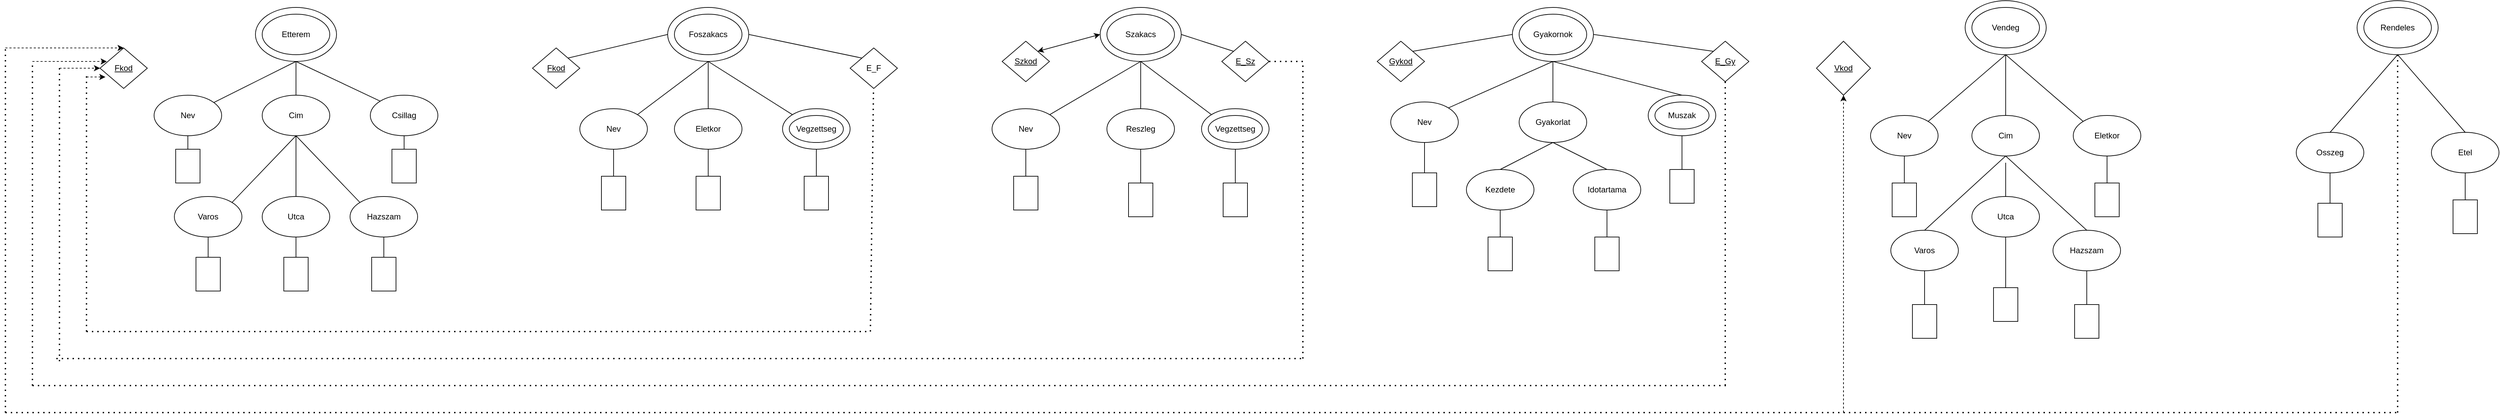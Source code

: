<mxfile version="24.7.8">
  <diagram name="1 oldal" id="NlqOLce3TnXccC74E9RZ">
    <mxGraphModel dx="2181" dy="818" grid="1" gridSize="10" guides="1" tooltips="1" connect="1" arrows="1" fold="1" page="1" pageScale="1" pageWidth="827" pageHeight="1169" math="0" shadow="0">
      <root>
        <mxCell id="0" />
        <mxCell id="1" parent="0" />
        <mxCell id="zIDpHbKwMKDWylaYPo86-1" value="" style="ellipse;whiteSpace=wrap;html=1;" parent="1" vertex="1">
          <mxGeometry x="330" y="120" width="120" height="80" as="geometry" />
        </mxCell>
        <mxCell id="zIDpHbKwMKDWylaYPo86-2" value="Etterem" style="ellipse;whiteSpace=wrap;html=1;" parent="1" vertex="1">
          <mxGeometry x="340" y="130" width="100" height="60" as="geometry" />
        </mxCell>
        <mxCell id="zIDpHbKwMKDWylaYPo86-3" value="Cim" style="ellipse;whiteSpace=wrap;html=1;" parent="1" vertex="1">
          <mxGeometry x="340" y="250" width="100" height="60" as="geometry" />
        </mxCell>
        <mxCell id="zIDpHbKwMKDWylaYPo86-4" value="Csillag" style="ellipse;whiteSpace=wrap;html=1;" parent="1" vertex="1">
          <mxGeometry x="500" y="250" width="100" height="60" as="geometry" />
        </mxCell>
        <mxCell id="zIDpHbKwMKDWylaYPo86-5" value="Nev" style="ellipse;whiteSpace=wrap;html=1;" parent="1" vertex="1">
          <mxGeometry x="180" y="250" width="100" height="60" as="geometry" />
        </mxCell>
        <mxCell id="zIDpHbKwMKDWylaYPo86-6" value="Varos" style="ellipse;whiteSpace=wrap;html=1;" parent="1" vertex="1">
          <mxGeometry x="210" y="400" width="100" height="60" as="geometry" />
        </mxCell>
        <mxCell id="zIDpHbKwMKDWylaYPo86-7" value="Utca" style="ellipse;whiteSpace=wrap;html=1;" parent="1" vertex="1">
          <mxGeometry x="340" y="400" width="100" height="60" as="geometry" />
        </mxCell>
        <mxCell id="zIDpHbKwMKDWylaYPo86-8" value="Hazszam" style="ellipse;whiteSpace=wrap;html=1;" parent="1" vertex="1">
          <mxGeometry x="470" y="400" width="100" height="60" as="geometry" />
        </mxCell>
        <mxCell id="zIDpHbKwMKDWylaYPo86-9" value="" style="ellipse;whiteSpace=wrap;html=1;" parent="1" vertex="1">
          <mxGeometry x="940" y="120" width="120" height="80" as="geometry" />
        </mxCell>
        <mxCell id="zIDpHbKwMKDWylaYPo86-10" value="Foszakacs" style="ellipse;whiteSpace=wrap;html=1;" parent="1" vertex="1">
          <mxGeometry x="950" y="130" width="100" height="60" as="geometry" />
        </mxCell>
        <mxCell id="zIDpHbKwMKDWylaYPo86-11" value="Vegzettseg" style="ellipse;whiteSpace=wrap;html=1;" parent="1" vertex="1">
          <mxGeometry x="1110" y="270" width="100" height="60" as="geometry" />
        </mxCell>
        <mxCell id="zIDpHbKwMKDWylaYPo86-12" value="Eletkor" style="ellipse;whiteSpace=wrap;html=1;" parent="1" vertex="1">
          <mxGeometry x="950" y="270" width="100" height="60" as="geometry" />
        </mxCell>
        <mxCell id="zIDpHbKwMKDWylaYPo86-13" value="Nev" style="ellipse;whiteSpace=wrap;html=1;" parent="1" vertex="1">
          <mxGeometry x="810" y="270" width="100" height="60" as="geometry" />
        </mxCell>
        <mxCell id="zIDpHbKwMKDWylaYPo86-14" value="Vegzettseg" style="ellipse;whiteSpace=wrap;html=1;" parent="1" vertex="1">
          <mxGeometry x="1120" y="280" width="80" height="40" as="geometry" />
        </mxCell>
        <mxCell id="zIDpHbKwMKDWylaYPo86-16" value="" style="rounded=0;whiteSpace=wrap;html=1;" parent="1" vertex="1">
          <mxGeometry x="242" y="490" width="36" height="50" as="geometry" />
        </mxCell>
        <mxCell id="zIDpHbKwMKDWylaYPo86-17" value="" style="rounded=0;whiteSpace=wrap;html=1;" parent="1" vertex="1">
          <mxGeometry x="502" y="490" width="36" height="50" as="geometry" />
        </mxCell>
        <mxCell id="zIDpHbKwMKDWylaYPo86-18" value="" style="rounded=0;whiteSpace=wrap;html=1;" parent="1" vertex="1">
          <mxGeometry x="372" y="490" width="36" height="50" as="geometry" />
        </mxCell>
        <mxCell id="zIDpHbKwMKDWylaYPo86-19" value="" style="rounded=0;whiteSpace=wrap;html=1;" parent="1" vertex="1">
          <mxGeometry x="212" y="330" width="36" height="50" as="geometry" />
        </mxCell>
        <mxCell id="zIDpHbKwMKDWylaYPo86-20" value="" style="rounded=0;whiteSpace=wrap;html=1;" parent="1" vertex="1">
          <mxGeometry x="532" y="330" width="36" height="50" as="geometry" />
        </mxCell>
        <mxCell id="zIDpHbKwMKDWylaYPo86-21" value="" style="rounded=0;whiteSpace=wrap;html=1;" parent="1" vertex="1">
          <mxGeometry x="842" y="370" width="36" height="50" as="geometry" />
        </mxCell>
        <mxCell id="zIDpHbKwMKDWylaYPo86-22" value="" style="rounded=0;whiteSpace=wrap;html=1;" parent="1" vertex="1">
          <mxGeometry x="982" y="370" width="36" height="50" as="geometry" />
        </mxCell>
        <mxCell id="zIDpHbKwMKDWylaYPo86-23" value="" style="rounded=0;whiteSpace=wrap;html=1;" parent="1" vertex="1">
          <mxGeometry x="1142" y="370" width="36" height="50" as="geometry" />
        </mxCell>
        <mxCell id="zIDpHbKwMKDWylaYPo86-24" value="Fkod" style="rhombus;whiteSpace=wrap;html=1;fontStyle=4" parent="1" vertex="1">
          <mxGeometry x="100" y="180" width="70" height="60" as="geometry" />
        </mxCell>
        <mxCell id="zIDpHbKwMKDWylaYPo86-25" value="Fkod" style="rhombus;whiteSpace=wrap;html=1;fontStyle=4" parent="1" vertex="1">
          <mxGeometry x="740" y="180" width="70" height="60" as="geometry" />
        </mxCell>
        <mxCell id="zIDpHbKwMKDWylaYPo86-26" value="E_F" style="rhombus;whiteSpace=wrap;html=1;fontStyle=0" parent="1" vertex="1">
          <mxGeometry x="1210" y="180" width="70" height="60" as="geometry" />
        </mxCell>
        <mxCell id="zIDpHbKwMKDWylaYPo86-27" value="" style="ellipse;whiteSpace=wrap;html=1;" parent="1" vertex="1">
          <mxGeometry x="1580" y="120" width="120" height="80" as="geometry" />
        </mxCell>
        <mxCell id="zIDpHbKwMKDWylaYPo86-28" value="Szakacs" style="ellipse;whiteSpace=wrap;html=1;" parent="1" vertex="1">
          <mxGeometry x="1590" y="130" width="100" height="60" as="geometry" />
        </mxCell>
        <mxCell id="zIDpHbKwMKDWylaYPo86-29" value="Nev" style="ellipse;whiteSpace=wrap;html=1;" parent="1" vertex="1">
          <mxGeometry x="1420" y="270" width="100" height="60" as="geometry" />
        </mxCell>
        <mxCell id="zIDpHbKwMKDWylaYPo86-30" value="Szkod" style="rhombus;whiteSpace=wrap;html=1;fontStyle=4" parent="1" vertex="1">
          <mxGeometry x="1435" y="170" width="70" height="60" as="geometry" />
        </mxCell>
        <mxCell id="zIDpHbKwMKDWylaYPo86-31" value="Reszleg" style="ellipse;whiteSpace=wrap;html=1;" parent="1" vertex="1">
          <mxGeometry x="1590" y="270" width="100" height="60" as="geometry" />
        </mxCell>
        <mxCell id="zIDpHbKwMKDWylaYPo86-32" value="Vegzettseg" style="ellipse;whiteSpace=wrap;html=1;" parent="1" vertex="1">
          <mxGeometry x="1730" y="270" width="100" height="60" as="geometry" />
        </mxCell>
        <mxCell id="zIDpHbKwMKDWylaYPo86-33" value="Vegzettseg" style="ellipse;whiteSpace=wrap;html=1;" parent="1" vertex="1">
          <mxGeometry x="1740" y="280" width="80" height="40" as="geometry" />
        </mxCell>
        <mxCell id="zIDpHbKwMKDWylaYPo86-34" value="E_Sz" style="rhombus;whiteSpace=wrap;html=1;fontStyle=4" parent="1" vertex="1">
          <mxGeometry x="1760" y="170" width="70" height="60" as="geometry" />
        </mxCell>
        <mxCell id="zIDpHbKwMKDWylaYPo86-35" value="" style="ellipse;whiteSpace=wrap;html=1;" parent="1" vertex="1">
          <mxGeometry x="2190" y="120" width="120" height="80" as="geometry" />
        </mxCell>
        <mxCell id="zIDpHbKwMKDWylaYPo86-36" value="Gyakornok" style="ellipse;whiteSpace=wrap;html=1;" parent="1" vertex="1">
          <mxGeometry x="2200" y="130" width="100" height="60" as="geometry" />
        </mxCell>
        <mxCell id="zIDpHbKwMKDWylaYPo86-38" value="Nev" style="ellipse;whiteSpace=wrap;html=1;" parent="1" vertex="1">
          <mxGeometry x="2010" y="260" width="100" height="60" as="geometry" />
        </mxCell>
        <mxCell id="zIDpHbKwMKDWylaYPo86-39" value="Gyakorlat" style="ellipse;whiteSpace=wrap;html=1;" parent="1" vertex="1">
          <mxGeometry x="2200" y="260" width="100" height="60" as="geometry" />
        </mxCell>
        <mxCell id="zIDpHbKwMKDWylaYPo86-40" value="Nev" style="ellipse;whiteSpace=wrap;html=1;" parent="1" vertex="1">
          <mxGeometry x="2391" y="250" width="100" height="60" as="geometry" />
        </mxCell>
        <mxCell id="zIDpHbKwMKDWylaYPo86-41" value="Gykod" style="rhombus;whiteSpace=wrap;html=1;fontStyle=4" parent="1" vertex="1">
          <mxGeometry x="1990" y="170" width="70" height="60" as="geometry" />
        </mxCell>
        <mxCell id="zIDpHbKwMKDWylaYPo86-42" value="Muszak" style="ellipse;whiteSpace=wrap;html=1;" parent="1" vertex="1">
          <mxGeometry x="2401" y="260" width="80" height="40" as="geometry" />
        </mxCell>
        <mxCell id="zIDpHbKwMKDWylaYPo86-44" value="Kezdete" style="ellipse;whiteSpace=wrap;html=1;" parent="1" vertex="1">
          <mxGeometry x="2122" y="360" width="100" height="60" as="geometry" />
        </mxCell>
        <mxCell id="zIDpHbKwMKDWylaYPo86-45" value="Idotartama" style="ellipse;whiteSpace=wrap;html=1;" parent="1" vertex="1">
          <mxGeometry x="2280" y="360" width="100" height="60" as="geometry" />
        </mxCell>
        <mxCell id="zIDpHbKwMKDWylaYPo86-46" value="" style="rounded=0;whiteSpace=wrap;html=1;" parent="1" vertex="1">
          <mxGeometry x="2423" y="360" width="36" height="50" as="geometry" />
        </mxCell>
        <mxCell id="zIDpHbKwMKDWylaYPo86-47" value="" style="rounded=0;whiteSpace=wrap;html=1;" parent="1" vertex="1">
          <mxGeometry x="2312" y="460" width="36" height="50" as="geometry" />
        </mxCell>
        <mxCell id="zIDpHbKwMKDWylaYPo86-48" value="" style="rounded=0;whiteSpace=wrap;html=1;" parent="1" vertex="1">
          <mxGeometry x="2154" y="460" width="36" height="50" as="geometry" />
        </mxCell>
        <mxCell id="zIDpHbKwMKDWylaYPo86-49" value="" style="rounded=0;whiteSpace=wrap;html=1;" parent="1" vertex="1">
          <mxGeometry x="2042" y="365" width="36" height="50" as="geometry" />
        </mxCell>
        <mxCell id="zIDpHbKwMKDWylaYPo86-50" value="" style="rounded=0;whiteSpace=wrap;html=1;" parent="1" vertex="1">
          <mxGeometry x="1762" y="380" width="36" height="50" as="geometry" />
        </mxCell>
        <mxCell id="zIDpHbKwMKDWylaYPo86-51" value="" style="rounded=0;whiteSpace=wrap;html=1;" parent="1" vertex="1">
          <mxGeometry x="1622" y="380" width="36" height="50" as="geometry" />
        </mxCell>
        <mxCell id="zIDpHbKwMKDWylaYPo86-52" value="" style="rounded=0;whiteSpace=wrap;html=1;" parent="1" vertex="1">
          <mxGeometry x="1452" y="370" width="36" height="50" as="geometry" />
        </mxCell>
        <mxCell id="zIDpHbKwMKDWylaYPo86-54" value="" style="endArrow=none;dashed=1;html=1;dashPattern=1 3;strokeWidth=2;rounded=0;" parent="1" target="zIDpHbKwMKDWylaYPo86-26" edge="1">
          <mxGeometry width="50" height="50" relative="1" as="geometry">
            <mxPoint x="1240" y="600" as="sourcePoint" />
            <mxPoint x="760" y="300" as="targetPoint" />
          </mxGeometry>
        </mxCell>
        <mxCell id="zIDpHbKwMKDWylaYPo86-55" value="" style="endArrow=none;dashed=1;html=1;dashPattern=1 3;strokeWidth=2;rounded=0;" parent="1" edge="1">
          <mxGeometry width="50" height="50" relative="1" as="geometry">
            <mxPoint x="80" y="600" as="sourcePoint" />
            <mxPoint x="1240" y="600" as="targetPoint" />
          </mxGeometry>
        </mxCell>
        <mxCell id="zIDpHbKwMKDWylaYPo86-56" value="" style="endArrow=none;dashed=1;html=1;dashPattern=1 3;strokeWidth=2;rounded=0;" parent="1" edge="1">
          <mxGeometry width="50" height="50" relative="1" as="geometry">
            <mxPoint x="80" y="600" as="sourcePoint" />
            <mxPoint x="80" y="220" as="targetPoint" />
          </mxGeometry>
        </mxCell>
        <mxCell id="zIDpHbKwMKDWylaYPo86-58" value="" style="endArrow=classic;html=1;rounded=0;dashed=1;entryX=0.114;entryY=0.717;entryDx=0;entryDy=0;entryPerimeter=0;" parent="1" target="zIDpHbKwMKDWylaYPo86-24" edge="1">
          <mxGeometry width="50" height="50" relative="1" as="geometry">
            <mxPoint x="80" y="223" as="sourcePoint" />
            <mxPoint x="680" y="260" as="targetPoint" />
          </mxGeometry>
        </mxCell>
        <mxCell id="zIDpHbKwMKDWylaYPo86-59" value="" style="endArrow=none;html=1;rounded=0;entryX=0.5;entryY=1;entryDx=0;entryDy=0;" parent="1" source="zIDpHbKwMKDWylaYPo86-5" target="zIDpHbKwMKDWylaYPo86-1" edge="1">
          <mxGeometry width="50" height="50" relative="1" as="geometry">
            <mxPoint x="710" y="350" as="sourcePoint" />
            <mxPoint x="760" y="300" as="targetPoint" />
          </mxGeometry>
        </mxCell>
        <mxCell id="zIDpHbKwMKDWylaYPo86-60" value="" style="endArrow=none;html=1;rounded=0;entryX=0.5;entryY=1;entryDx=0;entryDy=0;exitX=0;exitY=0;exitDx=0;exitDy=0;" parent="1" source="zIDpHbKwMKDWylaYPo86-4" target="zIDpHbKwMKDWylaYPo86-1" edge="1">
          <mxGeometry width="50" height="50" relative="1" as="geometry">
            <mxPoint x="710" y="350" as="sourcePoint" />
            <mxPoint x="760" y="300" as="targetPoint" />
          </mxGeometry>
        </mxCell>
        <mxCell id="zIDpHbKwMKDWylaYPo86-63" value="" style="endArrow=none;html=1;rounded=0;exitX=0.5;exitY=0;exitDx=0;exitDy=0;" parent="1" source="zIDpHbKwMKDWylaYPo86-3" edge="1">
          <mxGeometry width="50" height="50" relative="1" as="geometry">
            <mxPoint x="710" y="350" as="sourcePoint" />
            <mxPoint x="390" y="200" as="targetPoint" />
          </mxGeometry>
        </mxCell>
        <mxCell id="zIDpHbKwMKDWylaYPo86-64" value="" style="endArrow=none;html=1;rounded=0;entryX=0.5;entryY=1;entryDx=0;entryDy=0;exitX=0.5;exitY=0;exitDx=0;exitDy=0;" parent="1" source="zIDpHbKwMKDWylaYPo86-20" target="zIDpHbKwMKDWylaYPo86-4" edge="1">
          <mxGeometry width="50" height="50" relative="1" as="geometry">
            <mxPoint x="710" y="350" as="sourcePoint" />
            <mxPoint x="760" y="300" as="targetPoint" />
          </mxGeometry>
        </mxCell>
        <mxCell id="zIDpHbKwMKDWylaYPo86-65" value="" style="endArrow=none;html=1;rounded=0;entryX=0.5;entryY=1;entryDx=0;entryDy=0;exitX=0.5;exitY=0;exitDx=0;exitDy=0;" parent="1" source="zIDpHbKwMKDWylaYPo86-19" target="zIDpHbKwMKDWylaYPo86-5" edge="1">
          <mxGeometry width="50" height="50" relative="1" as="geometry">
            <mxPoint x="710" y="350" as="sourcePoint" />
            <mxPoint x="760" y="300" as="targetPoint" />
          </mxGeometry>
        </mxCell>
        <mxCell id="zIDpHbKwMKDWylaYPo86-66" value="" style="endArrow=none;html=1;rounded=0;entryX=0.5;entryY=1;entryDx=0;entryDy=0;exitX=1;exitY=0;exitDx=0;exitDy=0;" parent="1" source="zIDpHbKwMKDWylaYPo86-6" target="zIDpHbKwMKDWylaYPo86-3" edge="1">
          <mxGeometry width="50" height="50" relative="1" as="geometry">
            <mxPoint x="710" y="350" as="sourcePoint" />
            <mxPoint x="760" y="300" as="targetPoint" />
          </mxGeometry>
        </mxCell>
        <mxCell id="zIDpHbKwMKDWylaYPo86-67" value="" style="endArrow=none;html=1;rounded=0;exitX=0.5;exitY=0;exitDx=0;exitDy=0;" parent="1" source="zIDpHbKwMKDWylaYPo86-7" edge="1">
          <mxGeometry width="50" height="50" relative="1" as="geometry">
            <mxPoint x="710" y="350" as="sourcePoint" />
            <mxPoint x="390" y="310" as="targetPoint" />
          </mxGeometry>
        </mxCell>
        <mxCell id="zIDpHbKwMKDWylaYPo86-68" value="" style="endArrow=none;html=1;rounded=0;entryX=0.5;entryY=1;entryDx=0;entryDy=0;exitX=0;exitY=0;exitDx=0;exitDy=0;" parent="1" source="zIDpHbKwMKDWylaYPo86-8" target="zIDpHbKwMKDWylaYPo86-3" edge="1">
          <mxGeometry width="50" height="50" relative="1" as="geometry">
            <mxPoint x="710" y="350" as="sourcePoint" />
            <mxPoint x="760" y="300" as="targetPoint" />
          </mxGeometry>
        </mxCell>
        <mxCell id="zIDpHbKwMKDWylaYPo86-69" value="" style="endArrow=none;html=1;rounded=0;entryX=0.5;entryY=1;entryDx=0;entryDy=0;exitX=0.5;exitY=0;exitDx=0;exitDy=0;" parent="1" source="zIDpHbKwMKDWylaYPo86-16" target="zIDpHbKwMKDWylaYPo86-6" edge="1">
          <mxGeometry width="50" height="50" relative="1" as="geometry">
            <mxPoint x="710" y="350" as="sourcePoint" />
            <mxPoint x="760" y="300" as="targetPoint" />
          </mxGeometry>
        </mxCell>
        <mxCell id="zIDpHbKwMKDWylaYPo86-70" value="" style="endArrow=none;html=1;rounded=0;entryX=0.5;entryY=1;entryDx=0;entryDy=0;exitX=0.5;exitY=0;exitDx=0;exitDy=0;" parent="1" source="zIDpHbKwMKDWylaYPo86-18" target="zIDpHbKwMKDWylaYPo86-7" edge="1">
          <mxGeometry width="50" height="50" relative="1" as="geometry">
            <mxPoint x="710" y="350" as="sourcePoint" />
            <mxPoint x="760" y="300" as="targetPoint" />
          </mxGeometry>
        </mxCell>
        <mxCell id="zIDpHbKwMKDWylaYPo86-71" value="" style="endArrow=none;html=1;rounded=0;entryX=1;entryY=0.5;entryDx=0;entryDy=0;exitX=0;exitY=0;exitDx=0;exitDy=0;" parent="1" source="zIDpHbKwMKDWylaYPo86-26" target="zIDpHbKwMKDWylaYPo86-9" edge="1">
          <mxGeometry width="50" height="50" relative="1" as="geometry">
            <mxPoint x="710" y="350" as="sourcePoint" />
            <mxPoint x="760" y="300" as="targetPoint" />
          </mxGeometry>
        </mxCell>
        <mxCell id="zIDpHbKwMKDWylaYPo86-72" value="" style="endArrow=none;html=1;rounded=0;entryX=0;entryY=0.5;entryDx=0;entryDy=0;exitX=1;exitY=0;exitDx=0;exitDy=0;" parent="1" source="zIDpHbKwMKDWylaYPo86-25" target="zIDpHbKwMKDWylaYPo86-9" edge="1">
          <mxGeometry width="50" height="50" relative="1" as="geometry">
            <mxPoint x="710" y="350" as="sourcePoint" />
            <mxPoint x="760" y="300" as="targetPoint" />
          </mxGeometry>
        </mxCell>
        <mxCell id="zIDpHbKwMKDWylaYPo86-73" value="" style="endArrow=none;html=1;rounded=0;entryX=0.5;entryY=1;entryDx=0;entryDy=0;exitX=0.5;exitY=0;exitDx=0;exitDy=0;" parent="1" source="zIDpHbKwMKDWylaYPo86-17" target="zIDpHbKwMKDWylaYPo86-8" edge="1">
          <mxGeometry width="50" height="50" relative="1" as="geometry">
            <mxPoint x="710" y="350" as="sourcePoint" />
            <mxPoint x="760" y="300" as="targetPoint" />
          </mxGeometry>
        </mxCell>
        <mxCell id="zIDpHbKwMKDWylaYPo86-74" value="" style="endArrow=none;html=1;rounded=0;entryX=0.5;entryY=1;entryDx=0;entryDy=0;exitX=1;exitY=0;exitDx=0;exitDy=0;" parent="1" source="zIDpHbKwMKDWylaYPo86-13" target="zIDpHbKwMKDWylaYPo86-9" edge="1">
          <mxGeometry width="50" height="50" relative="1" as="geometry">
            <mxPoint x="710" y="350" as="sourcePoint" />
            <mxPoint x="760" y="300" as="targetPoint" />
          </mxGeometry>
        </mxCell>
        <mxCell id="zIDpHbKwMKDWylaYPo86-75" value="" style="endArrow=none;html=1;rounded=0;exitX=0;exitY=0;exitDx=0;exitDy=0;" parent="1" source="zIDpHbKwMKDWylaYPo86-11" edge="1">
          <mxGeometry width="50" height="50" relative="1" as="geometry">
            <mxPoint x="710" y="350" as="sourcePoint" />
            <mxPoint x="1000" y="200" as="targetPoint" />
          </mxGeometry>
        </mxCell>
        <mxCell id="zIDpHbKwMKDWylaYPo86-76" value="" style="endArrow=none;html=1;rounded=0;exitX=0.5;exitY=0;exitDx=0;exitDy=0;" parent="1" source="zIDpHbKwMKDWylaYPo86-12" edge="1">
          <mxGeometry width="50" height="50" relative="1" as="geometry">
            <mxPoint x="710" y="350" as="sourcePoint" />
            <mxPoint x="1000" y="200" as="targetPoint" />
          </mxGeometry>
        </mxCell>
        <mxCell id="zIDpHbKwMKDWylaYPo86-77" value="" style="endArrow=none;html=1;rounded=0;exitX=0.5;exitY=0;exitDx=0;exitDy=0;entryX=0.5;entryY=1;entryDx=0;entryDy=0;" parent="1" source="zIDpHbKwMKDWylaYPo86-21" target="zIDpHbKwMKDWylaYPo86-13" edge="1">
          <mxGeometry width="50" height="50" relative="1" as="geometry">
            <mxPoint x="710" y="350" as="sourcePoint" />
            <mxPoint x="760" y="300" as="targetPoint" />
          </mxGeometry>
        </mxCell>
        <mxCell id="zIDpHbKwMKDWylaYPo86-78" value="" style="endArrow=none;html=1;rounded=0;entryX=0.5;entryY=1;entryDx=0;entryDy=0;exitX=0.5;exitY=0;exitDx=0;exitDy=0;" parent="1" source="zIDpHbKwMKDWylaYPo86-22" target="zIDpHbKwMKDWylaYPo86-12" edge="1">
          <mxGeometry width="50" height="50" relative="1" as="geometry">
            <mxPoint x="710" y="350" as="sourcePoint" />
            <mxPoint x="760" y="300" as="targetPoint" />
          </mxGeometry>
        </mxCell>
        <mxCell id="zIDpHbKwMKDWylaYPo86-79" value="" style="endArrow=none;html=1;rounded=0;entryX=0.5;entryY=1;entryDx=0;entryDy=0;exitX=0.5;exitY=0;exitDx=0;exitDy=0;" parent="1" source="zIDpHbKwMKDWylaYPo86-23" target="zIDpHbKwMKDWylaYPo86-11" edge="1">
          <mxGeometry width="50" height="50" relative="1" as="geometry">
            <mxPoint x="710" y="350" as="sourcePoint" />
            <mxPoint x="760" y="300" as="targetPoint" />
          </mxGeometry>
        </mxCell>
        <mxCell id="zIDpHbKwMKDWylaYPo86-80" value="" style="endArrow=none;html=1;rounded=0;entryX=1;entryY=0.5;entryDx=0;entryDy=0;exitX=0;exitY=0;exitDx=0;exitDy=0;" parent="1" source="zIDpHbKwMKDWylaYPo86-34" target="zIDpHbKwMKDWylaYPo86-27" edge="1">
          <mxGeometry width="50" height="50" relative="1" as="geometry">
            <mxPoint x="1710" y="350" as="sourcePoint" />
            <mxPoint x="1760" y="300" as="targetPoint" />
          </mxGeometry>
        </mxCell>
        <mxCell id="zIDpHbKwMKDWylaYPo86-81" value="" style="endArrow=classic;startArrow=classic;html=1;rounded=0;entryX=0;entryY=0.5;entryDx=0;entryDy=0;exitX=1;exitY=0;exitDx=0;exitDy=0;" parent="1" source="zIDpHbKwMKDWylaYPo86-30" target="zIDpHbKwMKDWylaYPo86-27" edge="1">
          <mxGeometry width="50" height="50" relative="1" as="geometry">
            <mxPoint x="1710" y="350" as="sourcePoint" />
            <mxPoint x="1760" y="300" as="targetPoint" />
          </mxGeometry>
        </mxCell>
        <mxCell id="zIDpHbKwMKDWylaYPo86-82" value="" style="endArrow=none;html=1;rounded=0;entryX=0.5;entryY=1;entryDx=0;entryDy=0;exitX=0;exitY=0;exitDx=0;exitDy=0;" parent="1" source="zIDpHbKwMKDWylaYPo86-32" target="zIDpHbKwMKDWylaYPo86-27" edge="1">
          <mxGeometry width="50" height="50" relative="1" as="geometry">
            <mxPoint x="1710" y="350" as="sourcePoint" />
            <mxPoint x="1760" y="300" as="targetPoint" />
          </mxGeometry>
        </mxCell>
        <mxCell id="zIDpHbKwMKDWylaYPo86-83" value="" style="endArrow=none;html=1;rounded=0;entryX=0.5;entryY=1;entryDx=0;entryDy=0;exitX=1;exitY=0;exitDx=0;exitDy=0;" parent="1" source="zIDpHbKwMKDWylaYPo86-29" target="zIDpHbKwMKDWylaYPo86-27" edge="1">
          <mxGeometry width="50" height="50" relative="1" as="geometry">
            <mxPoint x="1710" y="350" as="sourcePoint" />
            <mxPoint x="1760" y="300" as="targetPoint" />
          </mxGeometry>
        </mxCell>
        <mxCell id="zIDpHbKwMKDWylaYPo86-84" value="" style="endArrow=none;html=1;rounded=0;exitX=0.5;exitY=0;exitDx=0;exitDy=0;" parent="1" source="zIDpHbKwMKDWylaYPo86-31" edge="1">
          <mxGeometry width="50" height="50" relative="1" as="geometry">
            <mxPoint x="1710" y="350" as="sourcePoint" />
            <mxPoint x="1640" y="200" as="targetPoint" />
          </mxGeometry>
        </mxCell>
        <mxCell id="zIDpHbKwMKDWylaYPo86-85" value="" style="endArrow=none;html=1;rounded=0;entryX=0.5;entryY=1;entryDx=0;entryDy=0;exitX=0.5;exitY=0;exitDx=0;exitDy=0;" parent="1" source="zIDpHbKwMKDWylaYPo86-52" target="zIDpHbKwMKDWylaYPo86-29" edge="1">
          <mxGeometry width="50" height="50" relative="1" as="geometry">
            <mxPoint x="1490" y="360" as="sourcePoint" />
            <mxPoint x="1560" y="300" as="targetPoint" />
          </mxGeometry>
        </mxCell>
        <mxCell id="zIDpHbKwMKDWylaYPo86-86" value="" style="endArrow=none;html=1;rounded=0;entryX=0.5;entryY=1;entryDx=0;entryDy=0;exitX=0.5;exitY=0;exitDx=0;exitDy=0;" parent="1" source="zIDpHbKwMKDWylaYPo86-51" target="zIDpHbKwMKDWylaYPo86-31" edge="1">
          <mxGeometry width="50" height="50" relative="1" as="geometry">
            <mxPoint x="1510" y="350" as="sourcePoint" />
            <mxPoint x="1560" y="300" as="targetPoint" />
          </mxGeometry>
        </mxCell>
        <mxCell id="zIDpHbKwMKDWylaYPo86-88" value="" style="endArrow=none;html=1;rounded=0;entryX=0.5;entryY=1;entryDx=0;entryDy=0;exitX=0.5;exitY=0;exitDx=0;exitDy=0;" parent="1" source="zIDpHbKwMKDWylaYPo86-50" target="zIDpHbKwMKDWylaYPo86-32" edge="1">
          <mxGeometry width="50" height="50" relative="1" as="geometry">
            <mxPoint x="1510" y="350" as="sourcePoint" />
            <mxPoint x="1560" y="300" as="targetPoint" />
          </mxGeometry>
        </mxCell>
        <mxCell id="zIDpHbKwMKDWylaYPo86-89" value="" style="endArrow=none;html=1;rounded=0;entryX=0;entryY=0.5;entryDx=0;entryDy=0;exitX=1;exitY=0;exitDx=0;exitDy=0;" parent="1" source="zIDpHbKwMKDWylaYPo86-41" target="zIDpHbKwMKDWylaYPo86-35" edge="1">
          <mxGeometry width="50" height="50" relative="1" as="geometry">
            <mxPoint x="2110" y="350" as="sourcePoint" />
            <mxPoint x="2160" y="300" as="targetPoint" />
          </mxGeometry>
        </mxCell>
        <mxCell id="zIDpHbKwMKDWylaYPo86-90" value="" style="endArrow=none;html=1;rounded=0;entryX=0.5;entryY=1;entryDx=0;entryDy=0;exitX=1;exitY=0;exitDx=0;exitDy=0;" parent="1" source="zIDpHbKwMKDWylaYPo86-38" target="zIDpHbKwMKDWylaYPo86-35" edge="1">
          <mxGeometry width="50" height="50" relative="1" as="geometry">
            <mxPoint x="2110" y="350" as="sourcePoint" />
            <mxPoint x="2160" y="300" as="targetPoint" />
          </mxGeometry>
        </mxCell>
        <mxCell id="zIDpHbKwMKDWylaYPo86-91" value="" style="endArrow=none;html=1;rounded=0;exitX=0.5;exitY=0;exitDx=0;exitDy=0;" parent="1" source="zIDpHbKwMKDWylaYPo86-39" edge="1">
          <mxGeometry width="50" height="50" relative="1" as="geometry">
            <mxPoint x="2110" y="350" as="sourcePoint" />
            <mxPoint x="2250" y="200" as="targetPoint" />
          </mxGeometry>
        </mxCell>
        <mxCell id="zIDpHbKwMKDWylaYPo86-92" value="" style="endArrow=none;html=1;rounded=0;exitX=0.5;exitY=0;exitDx=0;exitDy=0;entryX=0.5;entryY=1;entryDx=0;entryDy=0;" parent="1" source="zIDpHbKwMKDWylaYPo86-40" target="zIDpHbKwMKDWylaYPo86-35" edge="1">
          <mxGeometry width="50" height="50" relative="1" as="geometry">
            <mxPoint x="2110" y="350" as="sourcePoint" />
            <mxPoint x="2250" y="210" as="targetPoint" />
          </mxGeometry>
        </mxCell>
        <mxCell id="zIDpHbKwMKDWylaYPo86-93" value="" style="endArrow=none;html=1;rounded=0;entryX=0.5;entryY=1;entryDx=0;entryDy=0;exitX=0.5;exitY=0;exitDx=0;exitDy=0;" parent="1" source="zIDpHbKwMKDWylaYPo86-49" target="zIDpHbKwMKDWylaYPo86-38" edge="1">
          <mxGeometry width="50" height="50" relative="1" as="geometry">
            <mxPoint x="2110" y="350" as="sourcePoint" />
            <mxPoint x="2160" y="300" as="targetPoint" />
          </mxGeometry>
        </mxCell>
        <mxCell id="zIDpHbKwMKDWylaYPo86-94" value="" style="endArrow=none;html=1;rounded=0;entryX=0.5;entryY=1;entryDx=0;entryDy=0;exitX=0.5;exitY=0;exitDx=0;exitDy=0;" parent="1" source="zIDpHbKwMKDWylaYPo86-44" target="zIDpHbKwMKDWylaYPo86-39" edge="1">
          <mxGeometry width="50" height="50" relative="1" as="geometry">
            <mxPoint x="2110" y="350" as="sourcePoint" />
            <mxPoint x="2160" y="300" as="targetPoint" />
          </mxGeometry>
        </mxCell>
        <mxCell id="zIDpHbKwMKDWylaYPo86-95" value="" style="endArrow=none;html=1;rounded=0;entryX=0.5;entryY=1;entryDx=0;entryDy=0;exitX=0.5;exitY=0;exitDx=0;exitDy=0;" parent="1" source="zIDpHbKwMKDWylaYPo86-45" target="zIDpHbKwMKDWylaYPo86-39" edge="1">
          <mxGeometry width="50" height="50" relative="1" as="geometry">
            <mxPoint x="2110" y="350" as="sourcePoint" />
            <mxPoint x="2160" y="300" as="targetPoint" />
          </mxGeometry>
        </mxCell>
        <mxCell id="zIDpHbKwMKDWylaYPo86-96" value="" style="endArrow=none;html=1;rounded=0;entryX=0.5;entryY=1;entryDx=0;entryDy=0;exitX=0.5;exitY=0;exitDx=0;exitDy=0;" parent="1" source="zIDpHbKwMKDWylaYPo86-46" target="zIDpHbKwMKDWylaYPo86-40" edge="1">
          <mxGeometry width="50" height="50" relative="1" as="geometry">
            <mxPoint x="2110" y="350" as="sourcePoint" />
            <mxPoint x="2160" y="300" as="targetPoint" />
          </mxGeometry>
        </mxCell>
        <mxCell id="zIDpHbKwMKDWylaYPo86-97" value="" style="endArrow=none;html=1;rounded=0;entryX=0.5;entryY=1;entryDx=0;entryDy=0;exitX=0.5;exitY=0;exitDx=0;exitDy=0;" parent="1" source="zIDpHbKwMKDWylaYPo86-48" target="zIDpHbKwMKDWylaYPo86-44" edge="1">
          <mxGeometry width="50" height="50" relative="1" as="geometry">
            <mxPoint x="2110" y="350" as="sourcePoint" />
            <mxPoint x="2160" y="300" as="targetPoint" />
          </mxGeometry>
        </mxCell>
        <mxCell id="zIDpHbKwMKDWylaYPo86-98" value="" style="endArrow=none;html=1;rounded=0;entryX=0.5;entryY=1;entryDx=0;entryDy=0;exitX=0.5;exitY=0;exitDx=0;exitDy=0;" parent="1" source="zIDpHbKwMKDWylaYPo86-47" target="zIDpHbKwMKDWylaYPo86-45" edge="1">
          <mxGeometry width="50" height="50" relative="1" as="geometry">
            <mxPoint x="2110" y="350" as="sourcePoint" />
            <mxPoint x="2160" y="300" as="targetPoint" />
          </mxGeometry>
        </mxCell>
        <mxCell id="zIDpHbKwMKDWylaYPo86-99" value="" style="ellipse;whiteSpace=wrap;html=1;" parent="1" vertex="1">
          <mxGeometry x="2860" y="110" width="120" height="80" as="geometry" />
        </mxCell>
        <mxCell id="zIDpHbKwMKDWylaYPo86-100" value="Vendeg" style="ellipse;whiteSpace=wrap;html=1;" parent="1" vertex="1">
          <mxGeometry x="2870" y="120" width="100" height="60" as="geometry" />
        </mxCell>
        <mxCell id="zIDpHbKwMKDWylaYPo86-102" value="" style="ellipse;whiteSpace=wrap;html=1;" parent="1" vertex="1">
          <mxGeometry x="3440" y="110" width="120" height="80" as="geometry" />
        </mxCell>
        <mxCell id="zIDpHbKwMKDWylaYPo86-103" value="Rendeles" style="ellipse;whiteSpace=wrap;html=1;" parent="1" vertex="1">
          <mxGeometry x="3450" y="120" width="100" height="60" as="geometry" />
        </mxCell>
        <mxCell id="zIDpHbKwMKDWylaYPo86-104" value="&lt;u&gt;Vkod&lt;/u&gt;" style="rhombus;whiteSpace=wrap;html=1;" parent="1" vertex="1">
          <mxGeometry x="2640" y="170" width="80" height="80" as="geometry" />
        </mxCell>
        <mxCell id="MRa9hhgfjen2mHRVsmaC-1" value="Nev" style="ellipse;whiteSpace=wrap;html=1;" vertex="1" parent="1">
          <mxGeometry x="2720" y="280" width="100" height="60" as="geometry" />
        </mxCell>
        <mxCell id="MRa9hhgfjen2mHRVsmaC-2" value="Cim" style="ellipse;whiteSpace=wrap;html=1;" vertex="1" parent="1">
          <mxGeometry x="2870" y="280" width="100" height="60" as="geometry" />
        </mxCell>
        <mxCell id="MRa9hhgfjen2mHRVsmaC-3" value="Eletkor" style="ellipse;whiteSpace=wrap;html=1;" vertex="1" parent="1">
          <mxGeometry x="3020" y="280" width="100" height="60" as="geometry" />
        </mxCell>
        <mxCell id="MRa9hhgfjen2mHRVsmaC-4" value="Varos" style="ellipse;whiteSpace=wrap;html=1;" vertex="1" parent="1">
          <mxGeometry x="2750" y="450" width="100" height="60" as="geometry" />
        </mxCell>
        <mxCell id="MRa9hhgfjen2mHRVsmaC-5" value="Utca" style="ellipse;whiteSpace=wrap;html=1;" vertex="1" parent="1">
          <mxGeometry x="2870" y="400" width="100" height="60" as="geometry" />
        </mxCell>
        <mxCell id="MRa9hhgfjen2mHRVsmaC-6" value="Hazszam" style="ellipse;whiteSpace=wrap;html=1;" vertex="1" parent="1">
          <mxGeometry x="2990" y="450" width="100" height="60" as="geometry" />
        </mxCell>
        <mxCell id="MRa9hhgfjen2mHRVsmaC-7" value="" style="endArrow=none;html=1;rounded=0;entryX=0.5;entryY=1;entryDx=0;entryDy=0;exitX=0.5;exitY=0;exitDx=0;exitDy=0;" edge="1" parent="1" source="MRa9hhgfjen2mHRVsmaC-4" target="MRa9hhgfjen2mHRVsmaC-2">
          <mxGeometry width="50" height="50" relative="1" as="geometry">
            <mxPoint x="2470" y="450" as="sourcePoint" />
            <mxPoint x="2520" y="400" as="targetPoint" />
          </mxGeometry>
        </mxCell>
        <mxCell id="MRa9hhgfjen2mHRVsmaC-8" value="" style="endArrow=none;html=1;rounded=0;exitX=0.5;exitY=0;exitDx=0;exitDy=0;" edge="1" parent="1" source="MRa9hhgfjen2mHRVsmaC-6">
          <mxGeometry width="50" height="50" relative="1" as="geometry">
            <mxPoint x="2470" y="450" as="sourcePoint" />
            <mxPoint x="2920" y="340" as="targetPoint" />
          </mxGeometry>
        </mxCell>
        <mxCell id="MRa9hhgfjen2mHRVsmaC-9" value="" style="endArrow=none;html=1;rounded=0;exitX=0.5;exitY=0;exitDx=0;exitDy=0;" edge="1" parent="1" source="MRa9hhgfjen2mHRVsmaC-5">
          <mxGeometry width="50" height="50" relative="1" as="geometry">
            <mxPoint x="2470" y="450" as="sourcePoint" />
            <mxPoint x="2920" y="350" as="targetPoint" />
          </mxGeometry>
        </mxCell>
        <mxCell id="MRa9hhgfjen2mHRVsmaC-10" value="" style="endArrow=none;html=1;rounded=0;entryX=0.5;entryY=1;entryDx=0;entryDy=0;exitX=1;exitY=0;exitDx=0;exitDy=0;" edge="1" parent="1" source="MRa9hhgfjen2mHRVsmaC-1" target="zIDpHbKwMKDWylaYPo86-99">
          <mxGeometry width="50" height="50" relative="1" as="geometry">
            <mxPoint x="2470" y="450" as="sourcePoint" />
            <mxPoint x="2520" y="400" as="targetPoint" />
          </mxGeometry>
        </mxCell>
        <mxCell id="MRa9hhgfjen2mHRVsmaC-11" value="" style="endArrow=none;html=1;rounded=0;exitX=0.5;exitY=0;exitDx=0;exitDy=0;" edge="1" parent="1" source="MRa9hhgfjen2mHRVsmaC-2">
          <mxGeometry width="50" height="50" relative="1" as="geometry">
            <mxPoint x="2470" y="450" as="sourcePoint" />
            <mxPoint x="2920" y="190" as="targetPoint" />
          </mxGeometry>
        </mxCell>
        <mxCell id="MRa9hhgfjen2mHRVsmaC-12" value="" style="endArrow=none;html=1;rounded=0;exitX=0;exitY=0;exitDx=0;exitDy=0;" edge="1" parent="1" source="MRa9hhgfjen2mHRVsmaC-3">
          <mxGeometry width="50" height="50" relative="1" as="geometry">
            <mxPoint x="2470" y="450" as="sourcePoint" />
            <mxPoint x="2920" y="190" as="targetPoint" />
          </mxGeometry>
        </mxCell>
        <mxCell id="MRa9hhgfjen2mHRVsmaC-13" value="" style="rounded=0;whiteSpace=wrap;html=1;" vertex="1" parent="1">
          <mxGeometry x="2752" y="380" width="36" height="50" as="geometry" />
        </mxCell>
        <mxCell id="MRa9hhgfjen2mHRVsmaC-14" value="" style="rounded=0;whiteSpace=wrap;html=1;" vertex="1" parent="1">
          <mxGeometry x="3052" y="380" width="36" height="50" as="geometry" />
        </mxCell>
        <mxCell id="MRa9hhgfjen2mHRVsmaC-15" value="" style="rounded=0;whiteSpace=wrap;html=1;" vertex="1" parent="1">
          <mxGeometry x="2782" y="560" width="36" height="50" as="geometry" />
        </mxCell>
        <mxCell id="MRa9hhgfjen2mHRVsmaC-16" value="" style="rounded=0;whiteSpace=wrap;html=1;" vertex="1" parent="1">
          <mxGeometry x="2902" y="535" width="36" height="50" as="geometry" />
        </mxCell>
        <mxCell id="MRa9hhgfjen2mHRVsmaC-17" value="" style="rounded=0;whiteSpace=wrap;html=1;" vertex="1" parent="1">
          <mxGeometry x="3022" y="560" width="36" height="50" as="geometry" />
        </mxCell>
        <mxCell id="MRa9hhgfjen2mHRVsmaC-18" value="" style="endArrow=none;html=1;rounded=0;entryX=0.5;entryY=1;entryDx=0;entryDy=0;exitX=0.5;exitY=0;exitDx=0;exitDy=0;" edge="1" parent="1" source="MRa9hhgfjen2mHRVsmaC-15" target="MRa9hhgfjen2mHRVsmaC-4">
          <mxGeometry width="50" height="50" relative="1" as="geometry">
            <mxPoint x="2470" y="450" as="sourcePoint" />
            <mxPoint x="2520" y="400" as="targetPoint" />
          </mxGeometry>
        </mxCell>
        <mxCell id="MRa9hhgfjen2mHRVsmaC-19" value="" style="endArrow=none;html=1;rounded=0;entryX=0.5;entryY=1;entryDx=0;entryDy=0;exitX=0.5;exitY=0;exitDx=0;exitDy=0;" edge="1" parent="1" source="MRa9hhgfjen2mHRVsmaC-16" target="MRa9hhgfjen2mHRVsmaC-5">
          <mxGeometry width="50" height="50" relative="1" as="geometry">
            <mxPoint x="2470" y="450" as="sourcePoint" />
            <mxPoint x="2520" y="400" as="targetPoint" />
          </mxGeometry>
        </mxCell>
        <mxCell id="MRa9hhgfjen2mHRVsmaC-20" value="" style="endArrow=none;html=1;rounded=0;entryX=0.5;entryY=1;entryDx=0;entryDy=0;exitX=0.5;exitY=0;exitDx=0;exitDy=0;" edge="1" parent="1" source="MRa9hhgfjen2mHRVsmaC-17" target="MRa9hhgfjen2mHRVsmaC-6">
          <mxGeometry width="50" height="50" relative="1" as="geometry">
            <mxPoint x="2470" y="450" as="sourcePoint" />
            <mxPoint x="2520" y="400" as="targetPoint" />
          </mxGeometry>
        </mxCell>
        <mxCell id="MRa9hhgfjen2mHRVsmaC-21" value="" style="endArrow=none;html=1;rounded=0;entryX=0.5;entryY=1;entryDx=0;entryDy=0;exitX=0.5;exitY=0;exitDx=0;exitDy=0;" edge="1" parent="1" source="MRa9hhgfjen2mHRVsmaC-13" target="MRa9hhgfjen2mHRVsmaC-1">
          <mxGeometry width="50" height="50" relative="1" as="geometry">
            <mxPoint x="2470" y="450" as="sourcePoint" />
            <mxPoint x="2520" y="400" as="targetPoint" />
          </mxGeometry>
        </mxCell>
        <mxCell id="MRa9hhgfjen2mHRVsmaC-22" value="" style="endArrow=none;html=1;rounded=0;entryX=0.5;entryY=1;entryDx=0;entryDy=0;exitX=0.5;exitY=0;exitDx=0;exitDy=0;" edge="1" parent="1" source="MRa9hhgfjen2mHRVsmaC-14" target="MRa9hhgfjen2mHRVsmaC-3">
          <mxGeometry width="50" height="50" relative="1" as="geometry">
            <mxPoint x="2470" y="450" as="sourcePoint" />
            <mxPoint x="2520" y="400" as="targetPoint" />
          </mxGeometry>
        </mxCell>
        <mxCell id="MRa9hhgfjen2mHRVsmaC-24" value="Osszeg" style="ellipse;whiteSpace=wrap;html=1;" vertex="1" parent="1">
          <mxGeometry x="3350" y="305" width="100" height="60" as="geometry" />
        </mxCell>
        <mxCell id="MRa9hhgfjen2mHRVsmaC-25" value="Etel" style="ellipse;whiteSpace=wrap;html=1;" vertex="1" parent="1">
          <mxGeometry x="3550" y="305" width="100" height="60" as="geometry" />
        </mxCell>
        <mxCell id="MRa9hhgfjen2mHRVsmaC-26" value="" style="endArrow=none;html=1;rounded=0;entryX=0.5;entryY=1;entryDx=0;entryDy=0;exitX=0.5;exitY=0;exitDx=0;exitDy=0;" edge="1" parent="1" source="MRa9hhgfjen2mHRVsmaC-24" target="zIDpHbKwMKDWylaYPo86-102">
          <mxGeometry width="50" height="50" relative="1" as="geometry">
            <mxPoint x="2970" y="450" as="sourcePoint" />
            <mxPoint x="3020" y="400" as="targetPoint" />
          </mxGeometry>
        </mxCell>
        <mxCell id="MRa9hhgfjen2mHRVsmaC-27" value="" style="endArrow=none;html=1;rounded=0;exitX=0.5;exitY=0;exitDx=0;exitDy=0;" edge="1" parent="1" source="MRa9hhgfjen2mHRVsmaC-25">
          <mxGeometry width="50" height="50" relative="1" as="geometry">
            <mxPoint x="2970" y="450" as="sourcePoint" />
            <mxPoint x="3500" y="190" as="targetPoint" />
          </mxGeometry>
        </mxCell>
        <mxCell id="MRa9hhgfjen2mHRVsmaC-28" value="" style="endArrow=none;dashed=1;html=1;dashPattern=1 3;strokeWidth=2;rounded=0;entryX=1;entryY=0.5;entryDx=0;entryDy=0;" edge="1" parent="1" target="zIDpHbKwMKDWylaYPo86-34">
          <mxGeometry width="50" height="50" relative="1" as="geometry">
            <mxPoint x="1880" y="200" as="sourcePoint" />
            <mxPoint x="1550" y="400" as="targetPoint" />
          </mxGeometry>
        </mxCell>
        <mxCell id="MRa9hhgfjen2mHRVsmaC-29" value="" style="endArrow=none;dashed=1;html=1;dashPattern=1 3;strokeWidth=2;rounded=0;" edge="1" parent="1">
          <mxGeometry width="50" height="50" relative="1" as="geometry">
            <mxPoint x="1880" y="640" as="sourcePoint" />
            <mxPoint x="1880" y="200" as="targetPoint" />
          </mxGeometry>
        </mxCell>
        <mxCell id="MRa9hhgfjen2mHRVsmaC-30" value="" style="endArrow=none;dashed=1;html=1;dashPattern=1 3;strokeWidth=2;rounded=0;" edge="1" parent="1">
          <mxGeometry width="50" height="50" relative="1" as="geometry">
            <mxPoint x="35.385" y="640" as="sourcePoint" />
            <mxPoint x="1880" y="640" as="targetPoint" />
          </mxGeometry>
        </mxCell>
        <mxCell id="MRa9hhgfjen2mHRVsmaC-31" value="" style="endArrow=none;dashed=1;html=1;dashPattern=1 3;strokeWidth=2;rounded=0;" edge="1" parent="1">
          <mxGeometry width="50" height="50" relative="1" as="geometry">
            <mxPoint x="40" y="210" as="sourcePoint" />
            <mxPoint x="40" y="650" as="targetPoint" />
          </mxGeometry>
        </mxCell>
        <mxCell id="MRa9hhgfjen2mHRVsmaC-33" value="" style="endArrow=classic;html=1;rounded=0;entryX=0;entryY=0.5;entryDx=0;entryDy=0;dashed=1;" edge="1" parent="1" target="zIDpHbKwMKDWylaYPo86-24">
          <mxGeometry width="50" height="50" relative="1" as="geometry">
            <mxPoint x="40" y="210" as="sourcePoint" />
            <mxPoint x="90" y="450" as="targetPoint" />
          </mxGeometry>
        </mxCell>
        <mxCell id="MRa9hhgfjen2mHRVsmaC-34" value="E_Gy" style="rhombus;whiteSpace=wrap;html=1;fontStyle=4" vertex="1" parent="1">
          <mxGeometry x="2470" y="170" width="70" height="60" as="geometry" />
        </mxCell>
        <mxCell id="MRa9hhgfjen2mHRVsmaC-35" value="" style="endArrow=none;html=1;rounded=0;entryX=1;entryY=0.5;entryDx=0;entryDy=0;exitX=0;exitY=0;exitDx=0;exitDy=0;" edge="1" parent="1" source="MRa9hhgfjen2mHRVsmaC-34" target="zIDpHbKwMKDWylaYPo86-35">
          <mxGeometry width="50" height="50" relative="1" as="geometry">
            <mxPoint x="2430" y="450" as="sourcePoint" />
            <mxPoint x="2480" y="400" as="targetPoint" />
          </mxGeometry>
        </mxCell>
        <mxCell id="MRa9hhgfjen2mHRVsmaC-36" value="" style="endArrow=none;dashed=1;html=1;dashPattern=1 3;strokeWidth=2;rounded=0;entryX=0.5;entryY=1;entryDx=0;entryDy=0;" edge="1" parent="1" target="MRa9hhgfjen2mHRVsmaC-34">
          <mxGeometry width="50" height="50" relative="1" as="geometry">
            <mxPoint x="2505" y="680" as="sourcePoint" />
            <mxPoint x="2480" y="400" as="targetPoint" />
          </mxGeometry>
        </mxCell>
        <mxCell id="MRa9hhgfjen2mHRVsmaC-37" value="" style="endArrow=none;dashed=1;html=1;dashPattern=1 3;strokeWidth=2;rounded=0;" edge="1" parent="1">
          <mxGeometry width="50" height="50" relative="1" as="geometry">
            <mxPoint y="680" as="sourcePoint" />
            <mxPoint x="2510" y="680" as="targetPoint" />
          </mxGeometry>
        </mxCell>
        <mxCell id="MRa9hhgfjen2mHRVsmaC-38" value="" style="endArrow=none;dashed=1;html=1;dashPattern=1 3;strokeWidth=2;rounded=0;" edge="1" parent="1">
          <mxGeometry width="50" height="50" relative="1" as="geometry">
            <mxPoint y="680" as="sourcePoint" />
            <mxPoint y="200" as="targetPoint" />
          </mxGeometry>
        </mxCell>
        <mxCell id="MRa9hhgfjen2mHRVsmaC-39" value="" style="endArrow=classic;html=1;rounded=0;dashed=1;" edge="1" parent="1">
          <mxGeometry width="50" height="50" relative="1" as="geometry">
            <mxPoint y="200" as="sourcePoint" />
            <mxPoint x="110" y="200" as="targetPoint" />
          </mxGeometry>
        </mxCell>
        <mxCell id="MRa9hhgfjen2mHRVsmaC-40" value="" style="rounded=0;whiteSpace=wrap;html=1;" vertex="1" parent="1">
          <mxGeometry x="3382" y="410" width="36" height="50" as="geometry" />
        </mxCell>
        <mxCell id="MRa9hhgfjen2mHRVsmaC-41" value="" style="rounded=0;whiteSpace=wrap;html=1;" vertex="1" parent="1">
          <mxGeometry x="3582" y="405" width="36" height="50" as="geometry" />
        </mxCell>
        <mxCell id="MRa9hhgfjen2mHRVsmaC-42" value="" style="endArrow=none;html=1;rounded=0;entryX=0.5;entryY=1;entryDx=0;entryDy=0;exitX=0.5;exitY=0;exitDx=0;exitDy=0;" edge="1" parent="1" source="MRa9hhgfjen2mHRVsmaC-40" target="MRa9hhgfjen2mHRVsmaC-24">
          <mxGeometry width="50" height="50" relative="1" as="geometry">
            <mxPoint x="3310" y="450" as="sourcePoint" />
            <mxPoint x="3360" y="400" as="targetPoint" />
          </mxGeometry>
        </mxCell>
        <mxCell id="MRa9hhgfjen2mHRVsmaC-43" value="" style="endArrow=none;html=1;rounded=0;entryX=0.5;entryY=1;entryDx=0;entryDy=0;exitX=0.5;exitY=0;exitDx=0;exitDy=0;" edge="1" parent="1" source="MRa9hhgfjen2mHRVsmaC-41" target="MRa9hhgfjen2mHRVsmaC-25">
          <mxGeometry width="50" height="50" relative="1" as="geometry">
            <mxPoint x="3310" y="450" as="sourcePoint" />
            <mxPoint x="3360" y="400" as="targetPoint" />
          </mxGeometry>
        </mxCell>
        <mxCell id="MRa9hhgfjen2mHRVsmaC-44" value="" style="endArrow=none;dashed=1;html=1;dashPattern=1 3;strokeWidth=2;rounded=0;entryX=0.5;entryY=1;entryDx=0;entryDy=0;" edge="1" parent="1" target="zIDpHbKwMKDWylaYPo86-102">
          <mxGeometry width="50" height="50" relative="1" as="geometry">
            <mxPoint x="3500" y="720" as="sourcePoint" />
            <mxPoint x="3360" y="400" as="targetPoint" />
          </mxGeometry>
        </mxCell>
        <mxCell id="MRa9hhgfjen2mHRVsmaC-45" value="" style="endArrow=none;dashed=1;html=1;dashPattern=1 3;strokeWidth=2;rounded=0;" edge="1" parent="1">
          <mxGeometry width="50" height="50" relative="1" as="geometry">
            <mxPoint x="2680" y="720" as="sourcePoint" />
            <mxPoint x="3500" y="720" as="targetPoint" />
          </mxGeometry>
        </mxCell>
        <mxCell id="MRa9hhgfjen2mHRVsmaC-46" value="" style="endArrow=classic;html=1;rounded=0;entryX=0.5;entryY=1;entryDx=0;entryDy=0;dashed=1;" edge="1" parent="1" target="zIDpHbKwMKDWylaYPo86-104">
          <mxGeometry width="50" height="50" relative="1" as="geometry">
            <mxPoint x="2680" y="720" as="sourcePoint" />
            <mxPoint x="3360" y="400" as="targetPoint" />
          </mxGeometry>
        </mxCell>
        <mxCell id="MRa9hhgfjen2mHRVsmaC-48" value="" style="endArrow=none;dashed=1;html=1;dashPattern=1 3;strokeWidth=2;rounded=0;" edge="1" parent="1">
          <mxGeometry width="50" height="50" relative="1" as="geometry">
            <mxPoint x="-40" y="720" as="sourcePoint" />
            <mxPoint x="2680" y="720" as="targetPoint" />
          </mxGeometry>
        </mxCell>
        <mxCell id="MRa9hhgfjen2mHRVsmaC-49" value="" style="endArrow=none;dashed=1;html=1;dashPattern=1 3;strokeWidth=2;rounded=0;" edge="1" parent="1">
          <mxGeometry width="50" height="50" relative="1" as="geometry">
            <mxPoint x="-40" y="720" as="sourcePoint" />
            <mxPoint x="-40" y="180" as="targetPoint" />
          </mxGeometry>
        </mxCell>
        <mxCell id="MRa9hhgfjen2mHRVsmaC-50" value="" style="endArrow=classic;html=1;rounded=0;entryX=0.5;entryY=0;entryDx=0;entryDy=0;dashed=1;" edge="1" parent="1" target="zIDpHbKwMKDWylaYPo86-24">
          <mxGeometry width="50" height="50" relative="1" as="geometry">
            <mxPoint x="-40" y="180" as="sourcePoint" />
            <mxPoint x="610" y="400" as="targetPoint" />
          </mxGeometry>
        </mxCell>
      </root>
    </mxGraphModel>
  </diagram>
</mxfile>
